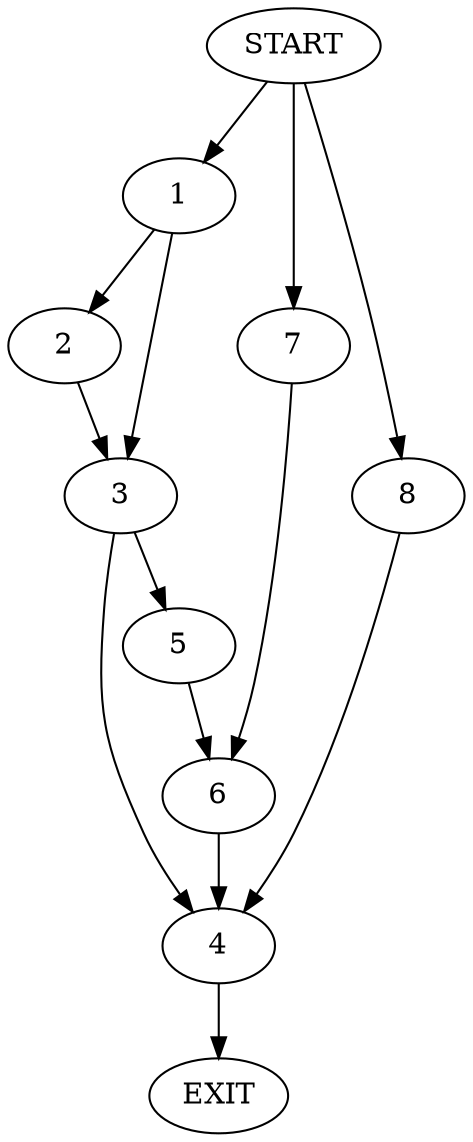 digraph {
0 [label="START"]
9 [label="EXIT"]
0 -> 1
1 -> 2
1 -> 3
2 -> 3
3 -> 4
3 -> 5
5 -> 6
4 -> 9
6 -> 4
0 -> 7
7 -> 6
0 -> 8
8 -> 4
}
